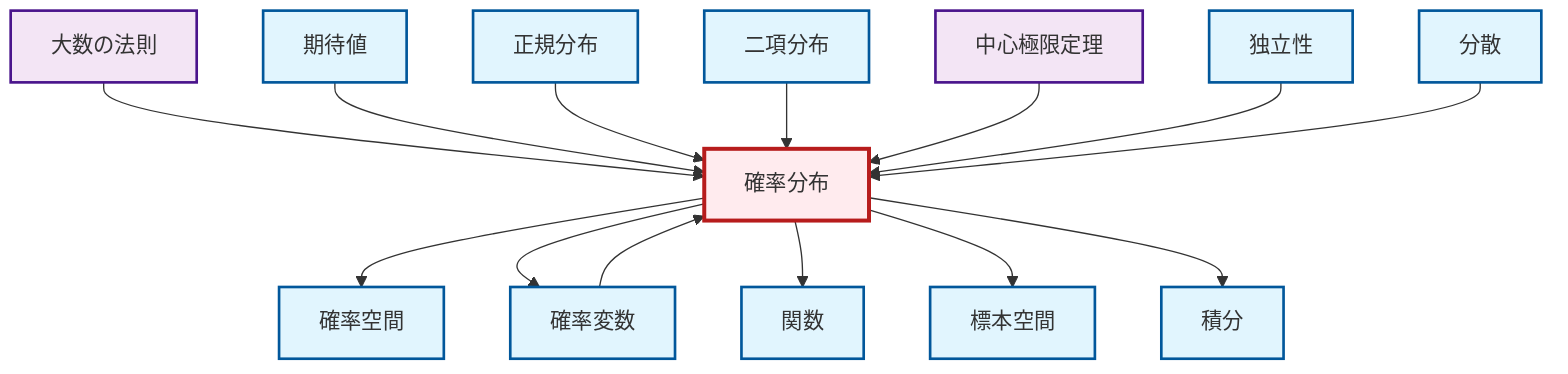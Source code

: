 graph TD
    classDef definition fill:#e1f5fe,stroke:#01579b,stroke-width:2px
    classDef theorem fill:#f3e5f5,stroke:#4a148c,stroke-width:2px
    classDef axiom fill:#fff3e0,stroke:#e65100,stroke-width:2px
    classDef example fill:#e8f5e9,stroke:#1b5e20,stroke-width:2px
    classDef current fill:#ffebee,stroke:#b71c1c,stroke-width:3px
    def-expectation["期待値"]:::definition
    def-normal-distribution["正規分布"]:::definition
    thm-law-of-large-numbers["大数の法則"]:::theorem
    def-binomial-distribution["二項分布"]:::definition
    def-variance["分散"]:::definition
    def-function["関数"]:::definition
    def-random-variable["確率変数"]:::definition
    def-independence["独立性"]:::definition
    def-integral["積分"]:::definition
    def-probability-distribution["確率分布"]:::definition
    def-sample-space["標本空間"]:::definition
    def-probability-space["確率空間"]:::definition
    thm-central-limit["中心極限定理"]:::theorem
    thm-law-of-large-numbers --> def-probability-distribution
    def-expectation --> def-probability-distribution
    def-random-variable --> def-probability-distribution
    def-probability-distribution --> def-probability-space
    def-probability-distribution --> def-random-variable
    def-normal-distribution --> def-probability-distribution
    def-binomial-distribution --> def-probability-distribution
    thm-central-limit --> def-probability-distribution
    def-independence --> def-probability-distribution
    def-probability-distribution --> def-function
    def-probability-distribution --> def-sample-space
    def-probability-distribution --> def-integral
    def-variance --> def-probability-distribution
    class def-probability-distribution current
